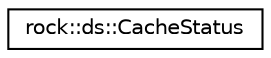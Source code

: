 digraph "类继承关系图"
{
 // LATEX_PDF_SIZE
  edge [fontname="Helvetica",fontsize="10",labelfontname="Helvetica",labelfontsize="10"];
  node [fontname="Helvetica",fontsize="10",shape=record];
  rankdir="LR";
  Node0 [label="rock::ds::CacheStatus",height=0.2,width=0.4,color="black", fillcolor="white", style="filled",URL="$classrock_1_1ds_1_1CacheStatus.html",tooltip=" "];
}
